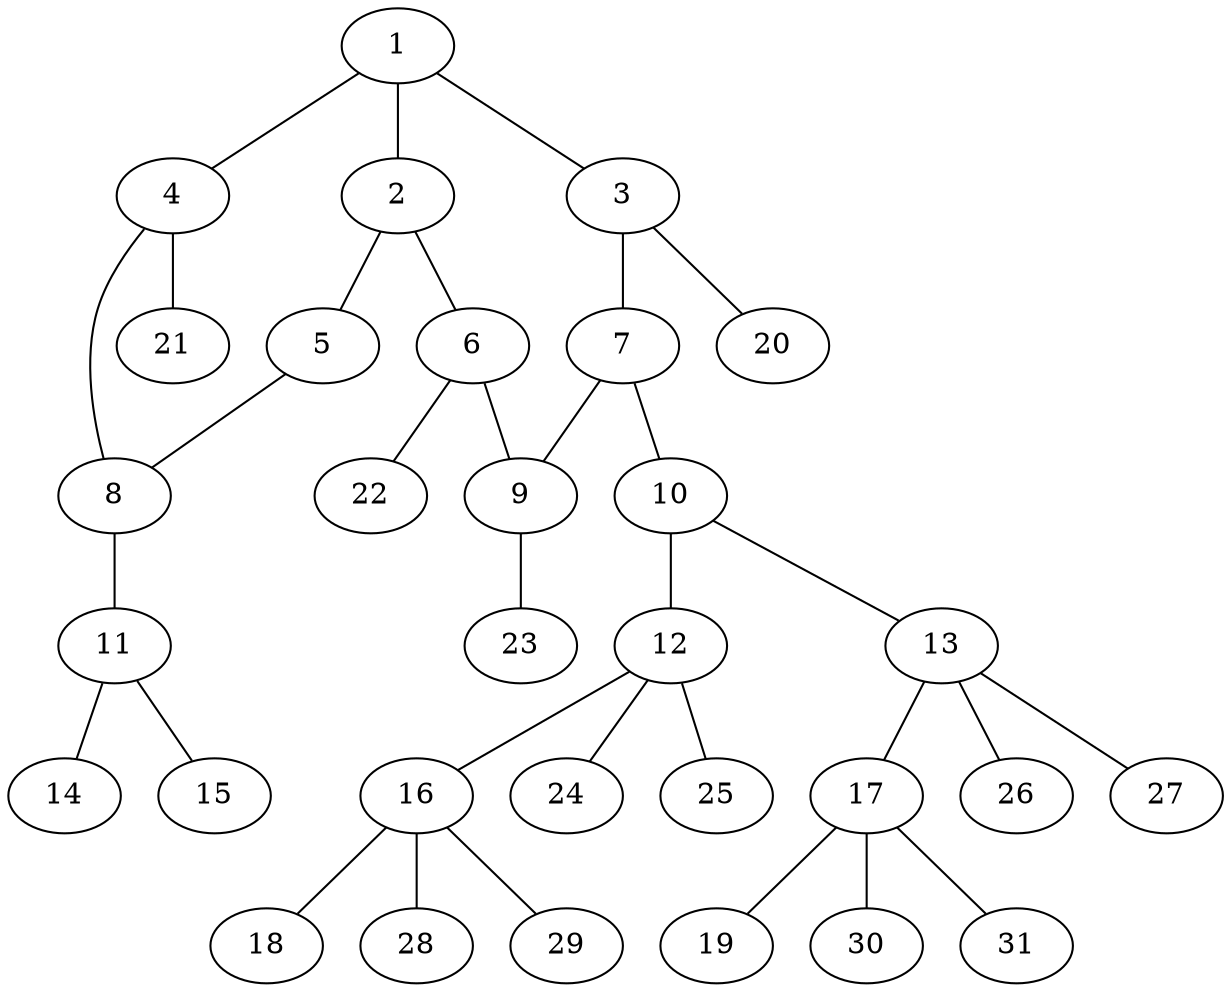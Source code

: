graph molecule_631 {
	1	 [chem=C];
	2	 [chem=C];
	1 -- 2	 [valence=2];
	3	 [chem=C];
	1 -- 3	 [valence=1];
	4	 [chem=C];
	1 -- 4	 [valence=1];
	5	 [chem=O];
	2 -- 5	 [valence=1];
	6	 [chem=C];
	2 -- 6	 [valence=1];
	7	 [chem=C];
	3 -- 7	 [valence=2];
	20	 [chem=H];
	3 -- 20	 [valence=1];
	8	 [chem=C];
	4 -- 8	 [valence=2];
	21	 [chem=H];
	4 -- 21	 [valence=1];
	5 -- 8	 [valence=1];
	9	 [chem=C];
	6 -- 9	 [valence=2];
	22	 [chem=H];
	6 -- 22	 [valence=1];
	7 -- 9	 [valence=1];
	10	 [chem=N];
	7 -- 10	 [valence=1];
	11	 [chem=N];
	8 -- 11	 [valence=1];
	23	 [chem=H];
	9 -- 23	 [valence=1];
	12	 [chem=C];
	10 -- 12	 [valence=1];
	13	 [chem=C];
	10 -- 13	 [valence=1];
	14	 [chem=O];
	11 -- 14	 [valence=2];
	15	 [chem=O];
	11 -- 15	 [valence=1];
	16	 [chem=C];
	12 -- 16	 [valence=1];
	24	 [chem=H];
	12 -- 24	 [valence=1];
	25	 [chem=H];
	12 -- 25	 [valence=1];
	17	 [chem=C];
	13 -- 17	 [valence=1];
	26	 [chem=H];
	13 -- 26	 [valence=1];
	27	 [chem=H];
	13 -- 27	 [valence=1];
	18	 [chem=Cl];
	16 -- 18	 [valence=1];
	28	 [chem=H];
	16 -- 28	 [valence=1];
	29	 [chem=H];
	16 -- 29	 [valence=1];
	19	 [chem=Cl];
	17 -- 19	 [valence=1];
	30	 [chem=H];
	17 -- 30	 [valence=1];
	31	 [chem=H];
	17 -- 31	 [valence=1];
}
